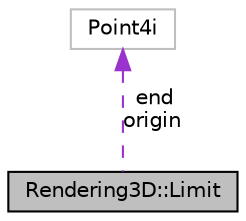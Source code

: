 digraph "Rendering3D::Limit"
{
 // LATEX_PDF_SIZE
  edge [fontname="Helvetica",fontsize="10",labelfontname="Helvetica",labelfontsize="10"];
  node [fontname="Helvetica",fontsize="10",shape=record];
  Node1 [label="Rendering3D::Limit",height=0.2,width=0.4,color="black", fillcolor="grey75", style="filled", fontcolor="black",tooltip="Screen limit."];
  Node2 -> Node1 [dir="back",color="darkorchid3",fontsize="10",style="dashed",label=" end\norigin" ,fontname="Helvetica"];
  Node2 [label="Point4i",height=0.2,width=0.4,color="grey75", fillcolor="white", style="filled",tooltip=" "];
}
